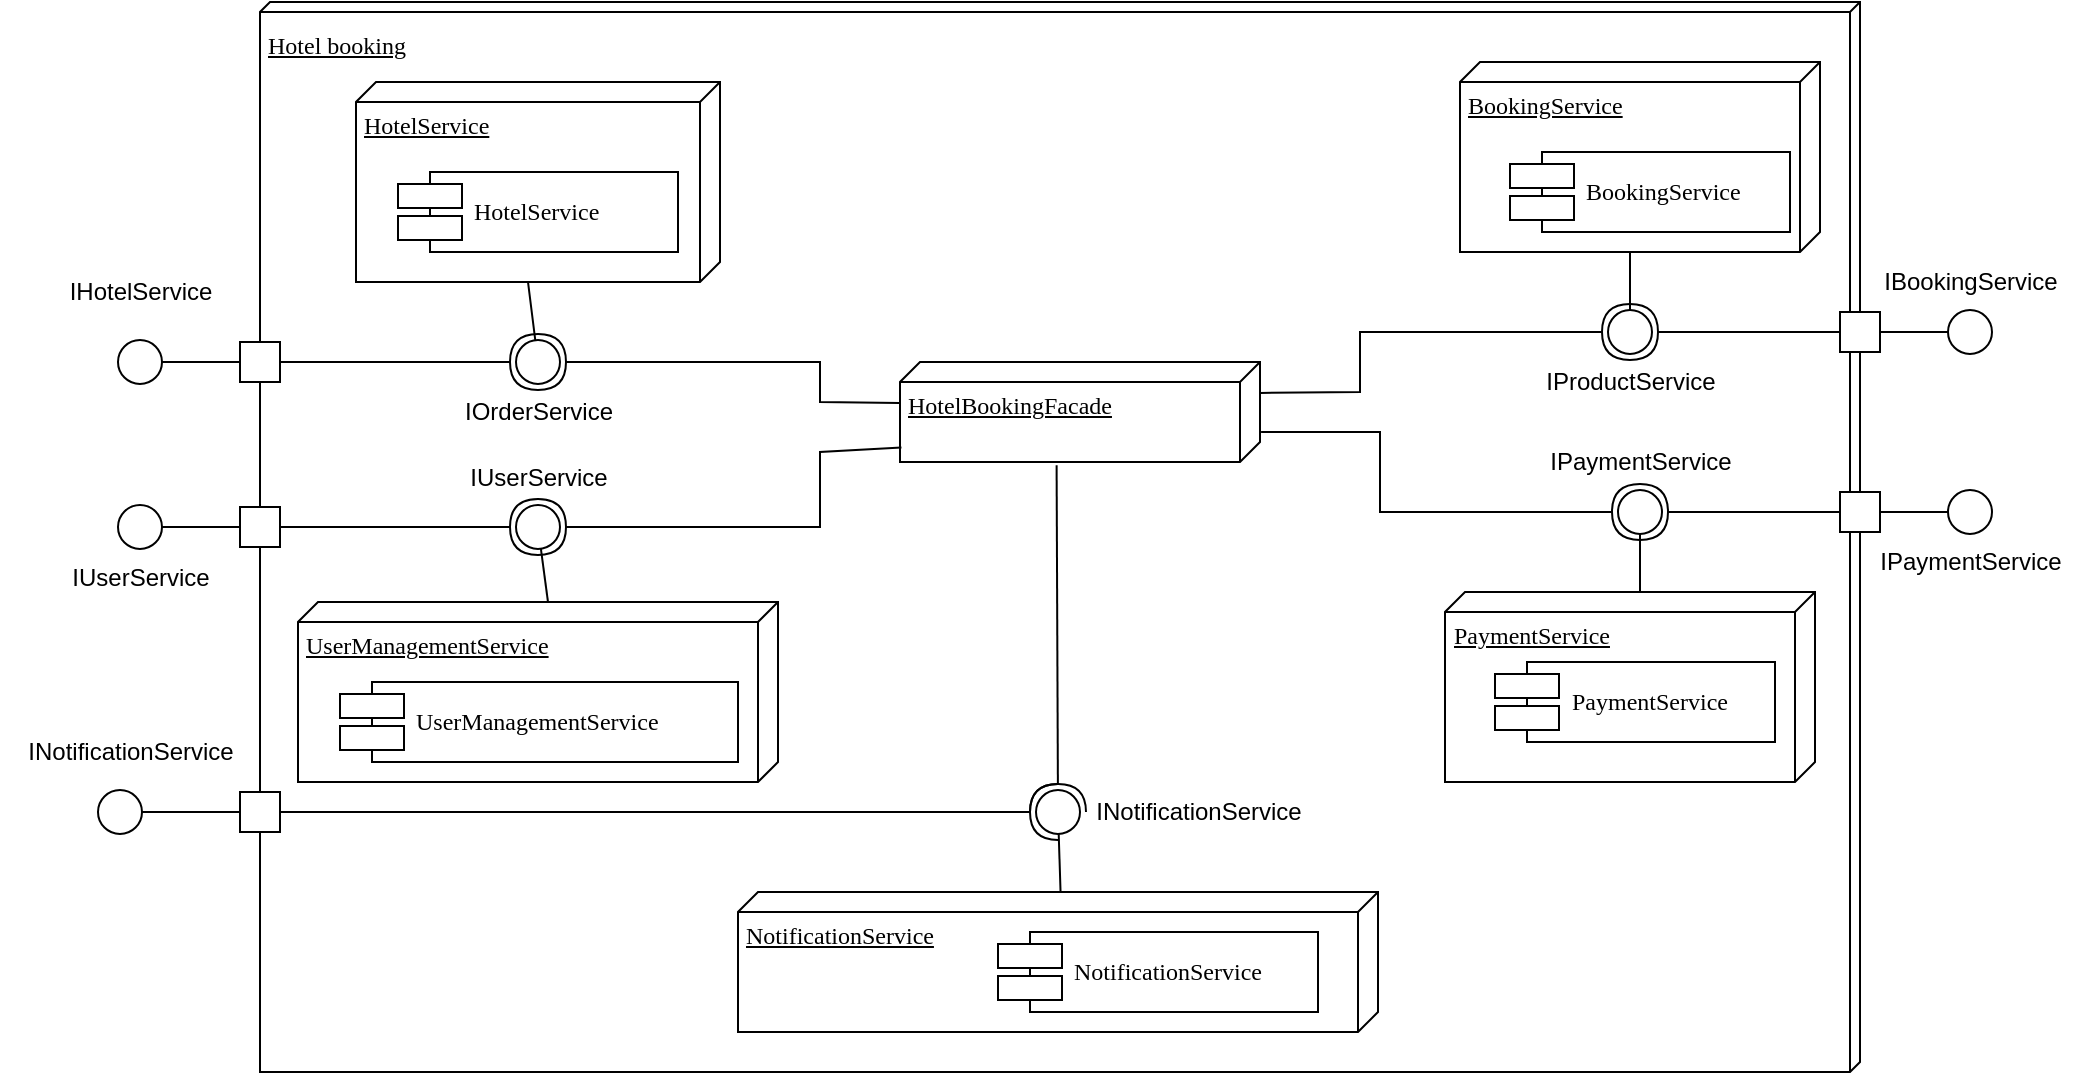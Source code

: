 <mxfile version="24.8.6">
  <diagram name="Page-1" id="R8yga0SuxEWP-yCJ2Akw">
    <mxGraphModel dx="2861" dy="644" grid="1" gridSize="10" guides="1" tooltips="1" connect="1" arrows="1" fold="1" page="1" pageScale="1" pageWidth="850" pageHeight="1100" math="0" shadow="0">
      <root>
        <mxCell id="0" />
        <mxCell id="1" parent="0" />
        <mxCell id="8Zy6tLnmkr8Xdc4mqqAS-1" value="Hotel booking" style="verticalAlign=top;align=left;spacingTop=8;spacingLeft=2;spacingRight=12;shape=cube;size=5;direction=south;fontStyle=4;html=1;rounded=0;shadow=0;comic=0;labelBackgroundColor=none;strokeWidth=1;fontFamily=Verdana;fontSize=12" vertex="1" parent="1">
          <mxGeometry x="-930" y="140" width="800" height="535" as="geometry" />
        </mxCell>
        <mxCell id="8Zy6tLnmkr8Xdc4mqqAS-2" value="BookingService  " style="verticalAlign=top;align=left;spacingTop=8;spacingLeft=2;spacingRight=12;shape=cube;size=10;direction=south;fontStyle=4;html=1;rounded=0;shadow=0;comic=0;labelBackgroundColor=none;strokeWidth=1;fontFamily=Verdana;fontSize=12" vertex="1" parent="1">
          <mxGeometry x="-330" y="170" width="180" height="95" as="geometry" />
        </mxCell>
        <mxCell id="8Zy6tLnmkr8Xdc4mqqAS-3" value="BookingService  " style="shape=component;align=left;spacingLeft=36;rounded=0;shadow=0;comic=0;labelBackgroundColor=none;strokeWidth=1;fontFamily=Verdana;fontSize=12;html=1;" vertex="1" parent="1">
          <mxGeometry x="-305" y="215" width="140" height="40" as="geometry" />
        </mxCell>
        <mxCell id="8Zy6tLnmkr8Xdc4mqqAS-4" value="&lt;font style=&quot;font-size: 12px;&quot;&gt;IProductService&lt;/font&gt;" style="text;html=1;align=center;verticalAlign=middle;resizable=0;points=[];autosize=1;strokeColor=none;fillColor=none;spacing=2;" vertex="1" parent="1">
          <mxGeometry x="-300" y="315" width="110" height="30" as="geometry" />
        </mxCell>
        <mxCell id="8Zy6tLnmkr8Xdc4mqqAS-5" value="HotelBookingFacade" style="verticalAlign=top;align=left;spacingTop=8;spacingLeft=2;spacingRight=12;shape=cube;size=10;direction=south;fontStyle=4;html=1;rounded=0;shadow=0;comic=0;labelBackgroundColor=none;strokeWidth=1;fontFamily=Verdana;fontSize=12" vertex="1" parent="1">
          <mxGeometry x="-610" y="320" width="180" height="50" as="geometry" />
        </mxCell>
        <mxCell id="8Zy6tLnmkr8Xdc4mqqAS-6" value="PaymentService    " style="verticalAlign=top;align=left;spacingTop=8;spacingLeft=2;spacingRight=12;shape=cube;size=10;direction=south;fontStyle=4;html=1;rounded=0;shadow=0;comic=0;labelBackgroundColor=none;strokeWidth=1;fontFamily=Verdana;fontSize=12" vertex="1" parent="1">
          <mxGeometry x="-337.5" y="435" width="185" height="95" as="geometry" />
        </mxCell>
        <mxCell id="8Zy6tLnmkr8Xdc4mqqAS-7" value="PaymentService    " style="shape=component;align=left;spacingLeft=36;rounded=0;shadow=0;comic=0;labelBackgroundColor=none;strokeWidth=1;fontFamily=Verdana;fontSize=12;html=1;" vertex="1" parent="1">
          <mxGeometry x="-312.5" y="470" width="140" height="40" as="geometry" />
        </mxCell>
        <mxCell id="8Zy6tLnmkr8Xdc4mqqAS-8" value="NotificationService     " style="verticalAlign=top;align=left;spacingTop=8;spacingLeft=2;spacingRight=12;shape=cube;size=10;direction=south;fontStyle=4;html=1;rounded=0;shadow=0;comic=0;labelBackgroundColor=none;strokeWidth=1;fontFamily=Verdana;fontSize=12" vertex="1" parent="1">
          <mxGeometry x="-691" y="585" width="320" height="70" as="geometry" />
        </mxCell>
        <mxCell id="8Zy6tLnmkr8Xdc4mqqAS-9" value="NotificationService   " style="shape=component;align=left;spacingLeft=36;rounded=0;shadow=0;comic=0;labelBackgroundColor=none;strokeWidth=1;fontFamily=Verdana;fontSize=12;html=1;" vertex="1" parent="1">
          <mxGeometry x="-561" y="605" width="160" height="40" as="geometry" />
        </mxCell>
        <mxCell id="8Zy6tLnmkr8Xdc4mqqAS-10" value="HotelService      " style="verticalAlign=top;align=left;spacingTop=8;spacingLeft=2;spacingRight=12;shape=cube;size=10;direction=south;fontStyle=4;html=1;rounded=0;shadow=0;comic=0;labelBackgroundColor=none;strokeWidth=1;fontFamily=Verdana;fontSize=12" vertex="1" parent="1">
          <mxGeometry x="-882" y="180" width="182" height="100" as="geometry" />
        </mxCell>
        <mxCell id="8Zy6tLnmkr8Xdc4mqqAS-11" value="HotelService      " style="shape=component;align=left;spacingLeft=36;rounded=0;shadow=0;comic=0;labelBackgroundColor=none;strokeWidth=1;fontFamily=Verdana;fontSize=12;html=1;" vertex="1" parent="1">
          <mxGeometry x="-861" y="225" width="140" height="40" as="geometry" />
        </mxCell>
        <mxCell id="8Zy6tLnmkr8Xdc4mqqAS-12" value="UserManagementService           " style="verticalAlign=top;align=left;spacingTop=8;spacingLeft=2;spacingRight=12;shape=cube;size=10;direction=south;fontStyle=4;html=1;rounded=0;shadow=0;comic=0;labelBackgroundColor=none;strokeWidth=1;fontFamily=Verdana;fontSize=12" vertex="1" parent="1">
          <mxGeometry x="-911" y="440" width="240" height="90" as="geometry" />
        </mxCell>
        <mxCell id="8Zy6tLnmkr8Xdc4mqqAS-13" value="UserManagementService           " style="shape=component;align=left;spacingLeft=36;rounded=0;shadow=0;comic=0;labelBackgroundColor=none;strokeWidth=1;fontFamily=Verdana;fontSize=12;html=1;" vertex="1" parent="1">
          <mxGeometry x="-890" y="480" width="199" height="40" as="geometry" />
        </mxCell>
        <mxCell id="8Zy6tLnmkr8Xdc4mqqAS-14" value="" style="html=1;rounded=0;rotation=-180;" vertex="1" parent="1">
          <mxGeometry x="-140" y="295" width="20" height="20" as="geometry" />
        </mxCell>
        <mxCell id="8Zy6tLnmkr8Xdc4mqqAS-15" value="" style="rounded=0;orthogonalLoop=1;jettySize=auto;html=1;endArrow=halfCircle;endFill=0;endSize=12;strokeWidth=1;sketch=0;exitX=1;exitY=0.5;exitDx=0;exitDy=0;textShadow=0;labelBorderColor=none;" edge="1" parent="1" source="8Zy6tLnmkr8Xdc4mqqAS-14" target="8Zy6tLnmkr8Xdc4mqqAS-18">
          <mxGeometry relative="1" as="geometry">
            <mxPoint x="-60" y="325" as="sourcePoint" />
            <mxPoint x="-230" y="305" as="targetPoint" />
          </mxGeometry>
        </mxCell>
        <mxCell id="8Zy6tLnmkr8Xdc4mqqAS-16" value="" style="rounded=0;orthogonalLoop=1;jettySize=auto;html=1;endArrow=oval;endFill=0;sketch=0;sourcePerimeterSpacing=0;targetPerimeterSpacing=0;endSize=22;exitX=0;exitY=0;exitDx=70;exitDy=145;exitPerimeter=0;" edge="1" parent="1" source="8Zy6tLnmkr8Xdc4mqqAS-18">
          <mxGeometry relative="1" as="geometry">
            <mxPoint x="-200" y="285" as="sourcePoint" />
            <mxPoint x="-245" y="305" as="targetPoint" />
          </mxGeometry>
        </mxCell>
        <mxCell id="8Zy6tLnmkr8Xdc4mqqAS-17" value="" style="rounded=0;orthogonalLoop=1;jettySize=auto;html=1;endArrow=oval;endFill=0;sketch=0;sourcePerimeterSpacing=0;targetPerimeterSpacing=0;endSize=22;exitX=0;exitY=0;exitDx=95;exitDy=95;exitPerimeter=0;textShadow=0;" edge="1" parent="1" source="8Zy6tLnmkr8Xdc4mqqAS-2" target="8Zy6tLnmkr8Xdc4mqqAS-18">
          <mxGeometry relative="1" as="geometry">
            <mxPoint x="-245" y="265" as="sourcePoint" />
            <mxPoint x="-245" y="305" as="targetPoint" />
          </mxGeometry>
        </mxCell>
        <mxCell id="8Zy6tLnmkr8Xdc4mqqAS-18" value="" style="ellipse;whiteSpace=wrap;html=1;align=center;aspect=fixed;fillColor=none;strokeColor=none;resizable=0;perimeter=centerPerimeter;rotatable=0;allowArrows=0;points=[];outlineConnect=1;" vertex="1" parent="1">
          <mxGeometry x="-250" y="300" width="10" height="10" as="geometry" />
        </mxCell>
        <mxCell id="8Zy6tLnmkr8Xdc4mqqAS-19" value="" style="rounded=0;orthogonalLoop=1;jettySize=auto;html=1;endArrow=halfCircle;endFill=0;endSize=12;strokeWidth=1;sketch=0;entryX=0.25;entryY=0.925;entryDx=0;entryDy=0;entryPerimeter=0;exitX=0.309;exitY=0;exitDx=0;exitDy=0;exitPerimeter=0;" edge="1" parent="1" source="8Zy6tLnmkr8Xdc4mqqAS-5" target="8Zy6tLnmkr8Xdc4mqqAS-18">
          <mxGeometry relative="1" as="geometry">
            <mxPoint x="-370" y="375" as="sourcePoint" />
            <mxPoint x="-310" y="335" as="targetPoint" />
            <Array as="points">
              <mxPoint x="-380" y="335" />
              <mxPoint x="-380" y="305" />
            </Array>
          </mxGeometry>
        </mxCell>
        <mxCell id="8Zy6tLnmkr8Xdc4mqqAS-20" value="" style="rounded=0;orthogonalLoop=1;jettySize=auto;html=1;endArrow=halfCircle;endFill=0;endSize=12;strokeWidth=1;sketch=0;entryX=0.25;entryY=0.925;entryDx=0;entryDy=0;entryPerimeter=0;exitX=0.7;exitY=-0.003;exitDx=0;exitDy=0;exitPerimeter=0;" edge="1" parent="1" source="8Zy6tLnmkr8Xdc4mqqAS-5" target="8Zy6tLnmkr8Xdc4mqqAS-23">
          <mxGeometry relative="1" as="geometry">
            <mxPoint x="-380" y="335" as="sourcePoint" />
            <mxPoint x="-320" y="425" as="targetPoint" />
            <Array as="points">
              <mxPoint x="-370" y="355" />
              <mxPoint x="-370" y="395" />
            </Array>
          </mxGeometry>
        </mxCell>
        <mxCell id="8Zy6tLnmkr8Xdc4mqqAS-21" value="" style="rounded=0;orthogonalLoop=1;jettySize=auto;html=1;endArrow=halfCircle;endFill=0;endSize=12;strokeWidth=1;sketch=0;exitX=1;exitY=0.5;exitDx=0;exitDy=0;" edge="1" parent="1" source="8Zy6tLnmkr8Xdc4mqqAS-24" target="8Zy6tLnmkr8Xdc4mqqAS-23">
          <mxGeometry relative="1" as="geometry">
            <mxPoint x="-90" y="395" as="sourcePoint" />
            <mxPoint x="-240" y="395" as="targetPoint" />
          </mxGeometry>
        </mxCell>
        <mxCell id="8Zy6tLnmkr8Xdc4mqqAS-22" value="" style="rounded=0;orthogonalLoop=1;jettySize=auto;html=1;endArrow=oval;endFill=0;sketch=0;sourcePerimeterSpacing=0;targetPerimeterSpacing=0;endSize=22;exitX=0;exitY=0;exitDx=0;exitDy=87.5;exitPerimeter=0;" edge="1" parent="1" source="8Zy6tLnmkr8Xdc4mqqAS-6" target="8Zy6tLnmkr8Xdc4mqqAS-23">
          <mxGeometry relative="1" as="geometry">
            <mxPoint x="-255" y="355" as="sourcePoint" />
            <mxPoint x="-255" y="395" as="targetPoint" />
          </mxGeometry>
        </mxCell>
        <mxCell id="8Zy6tLnmkr8Xdc4mqqAS-23" value="" style="ellipse;whiteSpace=wrap;html=1;align=center;aspect=fixed;fillColor=none;strokeColor=none;resizable=0;perimeter=centerPerimeter;rotatable=0;allowArrows=0;points=[];outlineConnect=1;" vertex="1" parent="1">
          <mxGeometry x="-245" y="390" width="10" height="10" as="geometry" />
        </mxCell>
        <mxCell id="8Zy6tLnmkr8Xdc4mqqAS-24" value="" style="html=1;rounded=0;rotation=-180;" vertex="1" parent="1">
          <mxGeometry x="-140" y="385" width="20" height="20" as="geometry" />
        </mxCell>
        <mxCell id="8Zy6tLnmkr8Xdc4mqqAS-25" value="&lt;font style=&quot;font-size: 12px;&quot;&gt;IPaymentService&lt;/font&gt;" style="text;html=1;align=center;verticalAlign=middle;resizable=0;points=[];autosize=1;strokeColor=none;fillColor=none;spacing=2;" vertex="1" parent="1">
          <mxGeometry x="-295" y="355" width="110" height="30" as="geometry" />
        </mxCell>
        <mxCell id="8Zy6tLnmkr8Xdc4mqqAS-26" value="&lt;font style=&quot;font-size: 12px;&quot;&gt;IBookingService&lt;/font&gt;" style="text;html=1;align=center;verticalAlign=middle;resizable=0;points=[];autosize=1;strokeColor=none;fillColor=none;spacing=2;" vertex="1" parent="1">
          <mxGeometry x="-130" y="265" width="110" height="30" as="geometry" />
        </mxCell>
        <mxCell id="8Zy6tLnmkr8Xdc4mqqAS-27" value="" style="ellipse;whiteSpace=wrap;html=1;align=center;aspect=fixed;fillColor=none;strokeColor=none;resizable=0;perimeter=centerPerimeter;rotatable=0;allowArrows=0;points=[];outlineConnect=1;" vertex="1" parent="1">
          <mxGeometry x="-80" y="390" width="10" height="10" as="geometry" />
        </mxCell>
        <mxCell id="8Zy6tLnmkr8Xdc4mqqAS-28" value="" style="rounded=0;orthogonalLoop=1;jettySize=auto;html=1;endArrow=oval;endFill=0;sketch=0;sourcePerimeterSpacing=0;targetPerimeterSpacing=0;endSize=22;exitX=0;exitY=0.5;exitDx=0;exitDy=0;" edge="1" parent="1" source="8Zy6tLnmkr8Xdc4mqqAS-24" target="8Zy6tLnmkr8Xdc4mqqAS-27">
          <mxGeometry relative="1" as="geometry">
            <mxPoint x="-122.5" y="395" as="sourcePoint" />
            <mxPoint x="-75" y="395" as="targetPoint" />
          </mxGeometry>
        </mxCell>
        <mxCell id="8Zy6tLnmkr8Xdc4mqqAS-29" value="" style="ellipse;whiteSpace=wrap;html=1;align=center;aspect=fixed;fillColor=none;strokeColor=none;resizable=0;perimeter=centerPerimeter;rotatable=0;allowArrows=0;points=[];outlineConnect=1;" vertex="1" parent="1">
          <mxGeometry x="-80" y="300" width="10" height="10" as="geometry" />
        </mxCell>
        <mxCell id="8Zy6tLnmkr8Xdc4mqqAS-30" value="" style="rounded=0;orthogonalLoop=1;jettySize=auto;html=1;endArrow=oval;endFill=0;sketch=0;sourcePerimeterSpacing=0;targetPerimeterSpacing=0;endSize=22;exitX=0;exitY=0.5;exitDx=0;exitDy=0;" edge="1" parent="1" source="8Zy6tLnmkr8Xdc4mqqAS-14" target="8Zy6tLnmkr8Xdc4mqqAS-29">
          <mxGeometry relative="1" as="geometry">
            <mxPoint x="-122.5" y="305" as="sourcePoint" />
            <mxPoint x="-75" y="305" as="targetPoint" />
          </mxGeometry>
        </mxCell>
        <mxCell id="8Zy6tLnmkr8Xdc4mqqAS-31" value="&lt;font style=&quot;font-size: 12px;&quot;&gt;IPaymentService&lt;/font&gt;" style="text;html=1;align=center;verticalAlign=middle;resizable=0;points=[];autosize=1;strokeColor=none;fillColor=none;spacing=2;" vertex="1" parent="1">
          <mxGeometry x="-130" y="405" width="110" height="30" as="geometry" />
        </mxCell>
        <mxCell id="8Zy6tLnmkr8Xdc4mqqAS-32" value="" style="rounded=0;orthogonalLoop=1;jettySize=auto;html=1;endArrow=halfCircle;endFill=0;endSize=12;strokeWidth=1;sketch=0;entryX=0.25;entryY=0.925;entryDx=0;entryDy=0;entryPerimeter=0;exitX=1.033;exitY=0.565;exitDx=0;exitDy=0;exitPerimeter=0;" edge="1" parent="1" source="8Zy6tLnmkr8Xdc4mqqAS-5" target="8Zy6tLnmkr8Xdc4mqqAS-35">
          <mxGeometry relative="1" as="geometry">
            <mxPoint x="-525" y="345" as="sourcePoint" />
            <mxPoint x="-611" y="575" as="targetPoint" />
            <Array as="points" />
          </mxGeometry>
        </mxCell>
        <mxCell id="8Zy6tLnmkr8Xdc4mqqAS-33" value="" style="rounded=0;orthogonalLoop=1;jettySize=auto;html=1;endArrow=halfCircle;endFill=0;endSize=12;strokeWidth=1;sketch=0;exitX=0;exitY=0.5;exitDx=0;exitDy=0;" edge="1" parent="1" source="8Zy6tLnmkr8Xdc4mqqAS-36" target="8Zy6tLnmkr8Xdc4mqqAS-35">
          <mxGeometry relative="1" as="geometry">
            <mxPoint x="-660" y="545" as="sourcePoint" />
            <mxPoint x="-531" y="545" as="targetPoint" />
          </mxGeometry>
        </mxCell>
        <mxCell id="8Zy6tLnmkr8Xdc4mqqAS-34" value="" style="rounded=0;orthogonalLoop=1;jettySize=auto;html=1;endArrow=oval;endFill=0;sketch=0;sourcePerimeterSpacing=0;targetPerimeterSpacing=0;endSize=22;exitX=0;exitY=0.496;exitDx=0;exitDy=0;exitPerimeter=0;" edge="1" parent="1" source="8Zy6tLnmkr8Xdc4mqqAS-8" target="8Zy6tLnmkr8Xdc4mqqAS-35">
          <mxGeometry relative="1" as="geometry">
            <mxPoint x="-526" y="590" as="sourcePoint" />
            <mxPoint x="-546" y="545" as="targetPoint" />
          </mxGeometry>
        </mxCell>
        <mxCell id="8Zy6tLnmkr8Xdc4mqqAS-35" value="" style="ellipse;whiteSpace=wrap;html=1;align=center;aspect=fixed;fillColor=none;strokeColor=none;resizable=0;perimeter=centerPerimeter;rotatable=0;allowArrows=0;points=[];outlineConnect=1;" vertex="1" parent="1">
          <mxGeometry x="-536" y="540" width="10" height="10" as="geometry" />
        </mxCell>
        <mxCell id="8Zy6tLnmkr8Xdc4mqqAS-36" value="" style="html=1;rounded=0;rotation=-180;" vertex="1" parent="1">
          <mxGeometry x="-940" y="535" width="20" height="20" as="geometry" />
        </mxCell>
        <mxCell id="8Zy6tLnmkr8Xdc4mqqAS-37" value="" style="ellipse;whiteSpace=wrap;html=1;align=center;aspect=fixed;fillColor=none;strokeColor=none;resizable=0;perimeter=centerPerimeter;rotatable=0;allowArrows=0;points=[];outlineConnect=1;" vertex="1" parent="1">
          <mxGeometry x="-1005" y="540" width="10" height="10" as="geometry" />
        </mxCell>
        <mxCell id="8Zy6tLnmkr8Xdc4mqqAS-38" value="" style="rounded=0;orthogonalLoop=1;jettySize=auto;html=1;endArrow=oval;endFill=0;sketch=0;sourcePerimeterSpacing=0;targetPerimeterSpacing=0;endSize=22;exitX=1;exitY=0.5;exitDx=0;exitDy=0;entryX=0.046;entryY=-0.092;entryDx=0;entryDy=0;entryPerimeter=0;" edge="1" parent="1" source="8Zy6tLnmkr8Xdc4mqqAS-36" target="8Zy6tLnmkr8Xdc4mqqAS-37">
          <mxGeometry relative="1" as="geometry">
            <mxPoint x="-1075" y="565" as="sourcePoint" />
            <mxPoint x="-1025" y="530" as="targetPoint" />
          </mxGeometry>
        </mxCell>
        <mxCell id="8Zy6tLnmkr8Xdc4mqqAS-39" value="&lt;font style=&quot;font-size: 12px;&quot;&gt;INotificationService&lt;/font&gt;" style="text;html=1;align=center;verticalAlign=middle;resizable=0;points=[];autosize=1;strokeColor=none;fillColor=none;spacing=2;" vertex="1" parent="1">
          <mxGeometry x="-1060" y="500" width="130" height="30" as="geometry" />
        </mxCell>
        <mxCell id="8Zy6tLnmkr8Xdc4mqqAS-40" value="" style="rounded=0;orthogonalLoop=1;jettySize=auto;html=1;endArrow=halfCircle;endFill=0;endSize=12;strokeWidth=1;sketch=0;entryX=0.25;entryY=0.925;entryDx=0;entryDy=0;entryPerimeter=0;exitX=0.411;exitY=1.001;exitDx=0;exitDy=0;exitPerimeter=0;" edge="1" parent="1" source="8Zy6tLnmkr8Xdc4mqqAS-5" target="8Zy6tLnmkr8Xdc4mqqAS-43">
          <mxGeometry relative="1" as="geometry">
            <mxPoint x="-610" y="340" as="sourcePoint" />
            <mxPoint x="-871" y="350" as="targetPoint" />
            <Array as="points">
              <mxPoint x="-650" y="340" />
              <mxPoint x="-650" y="320" />
            </Array>
          </mxGeometry>
        </mxCell>
        <mxCell id="8Zy6tLnmkr8Xdc4mqqAS-41" value="" style="rounded=0;orthogonalLoop=1;jettySize=auto;html=1;endArrow=halfCircle;endFill=0;endSize=12;strokeWidth=1;sketch=0;exitX=1;exitY=0.5;exitDx=0;exitDy=0;" edge="1" parent="1" source="8Zy6tLnmkr8Xdc4mqqAS-44" target="8Zy6tLnmkr8Xdc4mqqAS-43">
          <mxGeometry relative="1" as="geometry">
            <mxPoint x="-641" y="320" as="sourcePoint" />
            <mxPoint x="-791" y="320" as="targetPoint" />
          </mxGeometry>
        </mxCell>
        <mxCell id="8Zy6tLnmkr8Xdc4mqqAS-42" value="" style="rounded=0;orthogonalLoop=1;jettySize=auto;html=1;endArrow=oval;endFill=0;sketch=0;sourcePerimeterSpacing=0;targetPerimeterSpacing=0;endSize=22;exitX=0;exitY=0;exitDx=100;exitDy=96;exitPerimeter=0;" edge="1" parent="1" source="8Zy6tLnmkr8Xdc4mqqAS-10" target="8Zy6tLnmkr8Xdc4mqqAS-43">
          <mxGeometry relative="1" as="geometry">
            <mxPoint x="-790" y="285" as="sourcePoint" />
            <mxPoint x="-806" y="315" as="targetPoint" />
          </mxGeometry>
        </mxCell>
        <mxCell id="8Zy6tLnmkr8Xdc4mqqAS-43" value="" style="ellipse;whiteSpace=wrap;html=1;align=center;aspect=fixed;fillColor=none;strokeColor=none;resizable=0;perimeter=centerPerimeter;rotatable=0;allowArrows=0;points=[];outlineConnect=1;" vertex="1" parent="1">
          <mxGeometry x="-796" y="315" width="10" height="10" as="geometry" />
        </mxCell>
        <mxCell id="8Zy6tLnmkr8Xdc4mqqAS-44" value="" style="html=1;rounded=0;rotation=-180;" vertex="1" parent="1">
          <mxGeometry x="-940" y="310" width="20" height="20" as="geometry" />
        </mxCell>
        <mxCell id="8Zy6tLnmkr8Xdc4mqqAS-45" value="" style="ellipse;whiteSpace=wrap;html=1;align=center;aspect=fixed;fillColor=none;strokeColor=none;resizable=0;perimeter=centerPerimeter;rotatable=0;allowArrows=0;points=[];outlineConnect=1;" vertex="1" parent="1">
          <mxGeometry x="-995" y="315" width="10" height="10" as="geometry" />
        </mxCell>
        <mxCell id="8Zy6tLnmkr8Xdc4mqqAS-46" value="" style="rounded=0;orthogonalLoop=1;jettySize=auto;html=1;endArrow=oval;endFill=0;sketch=0;sourcePerimeterSpacing=0;targetPerimeterSpacing=0;endSize=22;exitX=1;exitY=0.5;exitDx=0;exitDy=0;entryX=0.046;entryY=-0.092;entryDx=0;entryDy=0;entryPerimeter=0;" edge="1" parent="1" source="8Zy6tLnmkr8Xdc4mqqAS-44" target="8Zy6tLnmkr8Xdc4mqqAS-45">
          <mxGeometry relative="1" as="geometry">
            <mxPoint x="-1065" y="340" as="sourcePoint" />
            <mxPoint x="-1015" y="305" as="targetPoint" />
          </mxGeometry>
        </mxCell>
        <mxCell id="8Zy6tLnmkr8Xdc4mqqAS-47" value="&lt;font style=&quot;font-size: 12px;&quot;&gt;IHotelService&lt;/font&gt;" style="text;html=1;align=center;verticalAlign=middle;resizable=0;points=[];autosize=1;strokeColor=none;fillColor=none;spacing=2;" vertex="1" parent="1">
          <mxGeometry x="-1035" y="270" width="90" height="30" as="geometry" />
        </mxCell>
        <mxCell id="8Zy6tLnmkr8Xdc4mqqAS-48" value="&lt;font style=&quot;font-size: 12px;&quot;&gt;IOrderService&lt;/font&gt;" style="text;html=1;align=center;verticalAlign=middle;resizable=0;points=[];autosize=1;strokeColor=none;fillColor=none;spacing=2;" vertex="1" parent="1">
          <mxGeometry x="-841" y="330" width="100" height="30" as="geometry" />
        </mxCell>
        <mxCell id="8Zy6tLnmkr8Xdc4mqqAS-49" value="" style="rounded=0;orthogonalLoop=1;jettySize=auto;html=1;endArrow=halfCircle;endFill=0;endSize=12;strokeWidth=1;sketch=0;entryX=0.25;entryY=0.925;entryDx=0;entryDy=0;entryPerimeter=0;exitX=0.854;exitY=0.996;exitDx=0;exitDy=0;exitPerimeter=0;" edge="1" parent="1" source="8Zy6tLnmkr8Xdc4mqqAS-5" target="8Zy6tLnmkr8Xdc4mqqAS-52">
          <mxGeometry relative="1" as="geometry">
            <mxPoint x="-610" y="422.5" as="sourcePoint" />
            <mxPoint x="-871" y="432.5" as="targetPoint" />
            <Array as="points">
              <mxPoint x="-650" y="365" />
              <mxPoint x="-650" y="402.5" />
            </Array>
          </mxGeometry>
        </mxCell>
        <mxCell id="8Zy6tLnmkr8Xdc4mqqAS-50" value="" style="rounded=0;orthogonalLoop=1;jettySize=auto;html=1;endArrow=halfCircle;endFill=0;endSize=12;strokeWidth=1;sketch=0;exitX=1;exitY=0.5;exitDx=0;exitDy=0;" edge="1" parent="1" source="8Zy6tLnmkr8Xdc4mqqAS-53" target="8Zy6tLnmkr8Xdc4mqqAS-52">
          <mxGeometry relative="1" as="geometry">
            <mxPoint x="-641" y="402.5" as="sourcePoint" />
            <mxPoint x="-791" y="402.5" as="targetPoint" />
          </mxGeometry>
        </mxCell>
        <mxCell id="8Zy6tLnmkr8Xdc4mqqAS-51" value="" style="rounded=0;orthogonalLoop=1;jettySize=auto;html=1;endArrow=oval;endFill=0;sketch=0;sourcePerimeterSpacing=0;targetPerimeterSpacing=0;endSize=22;exitX=0;exitY=0;exitDx=0;exitDy=115;exitPerimeter=0;" edge="1" parent="1" source="8Zy6tLnmkr8Xdc4mqqAS-12" target="8Zy6tLnmkr8Xdc4mqqAS-52">
          <mxGeometry relative="1" as="geometry">
            <mxPoint x="-796" y="347.5" as="sourcePoint" />
            <mxPoint x="-806" y="397.5" as="targetPoint" />
          </mxGeometry>
        </mxCell>
        <mxCell id="8Zy6tLnmkr8Xdc4mqqAS-52" value="" style="ellipse;whiteSpace=wrap;html=1;align=center;aspect=fixed;fillColor=none;strokeColor=none;resizable=0;perimeter=centerPerimeter;rotatable=0;allowArrows=0;points=[];outlineConnect=1;" vertex="1" parent="1">
          <mxGeometry x="-796" y="397.5" width="10" height="10" as="geometry" />
        </mxCell>
        <mxCell id="8Zy6tLnmkr8Xdc4mqqAS-53" value="" style="html=1;rounded=0;rotation=-180;" vertex="1" parent="1">
          <mxGeometry x="-940" y="392.5" width="20" height="20" as="geometry" />
        </mxCell>
        <mxCell id="8Zy6tLnmkr8Xdc4mqqAS-54" value="" style="ellipse;whiteSpace=wrap;html=1;align=center;aspect=fixed;fillColor=none;strokeColor=none;resizable=0;perimeter=centerPerimeter;rotatable=0;allowArrows=0;points=[];outlineConnect=1;" vertex="1" parent="1">
          <mxGeometry x="-995" y="397.5" width="10" height="10" as="geometry" />
        </mxCell>
        <mxCell id="8Zy6tLnmkr8Xdc4mqqAS-55" value="" style="rounded=0;orthogonalLoop=1;jettySize=auto;html=1;endArrow=oval;endFill=0;sketch=0;sourcePerimeterSpacing=0;targetPerimeterSpacing=0;endSize=22;exitX=1;exitY=0.5;exitDx=0;exitDy=0;entryX=0.046;entryY=-0.092;entryDx=0;entryDy=0;entryPerimeter=0;" edge="1" parent="1" source="8Zy6tLnmkr8Xdc4mqqAS-53" target="8Zy6tLnmkr8Xdc4mqqAS-54">
          <mxGeometry relative="1" as="geometry">
            <mxPoint x="-1065" y="422.5" as="sourcePoint" />
            <mxPoint x="-1015" y="387.5" as="targetPoint" />
          </mxGeometry>
        </mxCell>
        <mxCell id="8Zy6tLnmkr8Xdc4mqqAS-56" value="&lt;font style=&quot;font-size: 12px;&quot;&gt;IUserService&lt;/font&gt;" style="text;html=1;align=center;verticalAlign=middle;resizable=0;points=[];autosize=1;strokeColor=none;fillColor=none;spacing=2;" vertex="1" parent="1">
          <mxGeometry x="-1035" y="412.5" width="90" height="30" as="geometry" />
        </mxCell>
        <mxCell id="8Zy6tLnmkr8Xdc4mqqAS-57" value="&lt;font style=&quot;font-size: 12px;&quot;&gt;IUserService&lt;/font&gt;" style="text;html=1;align=center;verticalAlign=middle;resizable=0;points=[];autosize=1;strokeColor=none;fillColor=none;spacing=2;" vertex="1" parent="1">
          <mxGeometry x="-836" y="362.5" width="90" height="30" as="geometry" />
        </mxCell>
        <mxCell id="8Zy6tLnmkr8Xdc4mqqAS-58" value="&lt;font style=&quot;font-size: 12px;&quot;&gt;INotificationService&lt;/font&gt;" style="text;html=1;align=center;verticalAlign=middle;resizable=0;points=[];autosize=1;strokeColor=none;fillColor=none;spacing=2;" vertex="1" parent="1">
          <mxGeometry x="-526" y="530" width="130" height="30" as="geometry" />
        </mxCell>
      </root>
    </mxGraphModel>
  </diagram>
</mxfile>
